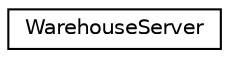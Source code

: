 digraph "Graphical Class Hierarchy"
{
  edge [fontname="Helvetica",fontsize="10",labelfontname="Helvetica",labelfontsize="10"];
  node [fontname="Helvetica",fontsize="10",shape=record];
  rankdir="LR";
  Node0 [label="WarehouseServer",height=0.2,width=0.4,color="black", fillcolor="white", style="filled",URL="$classWarehouseServer.html"];
}
